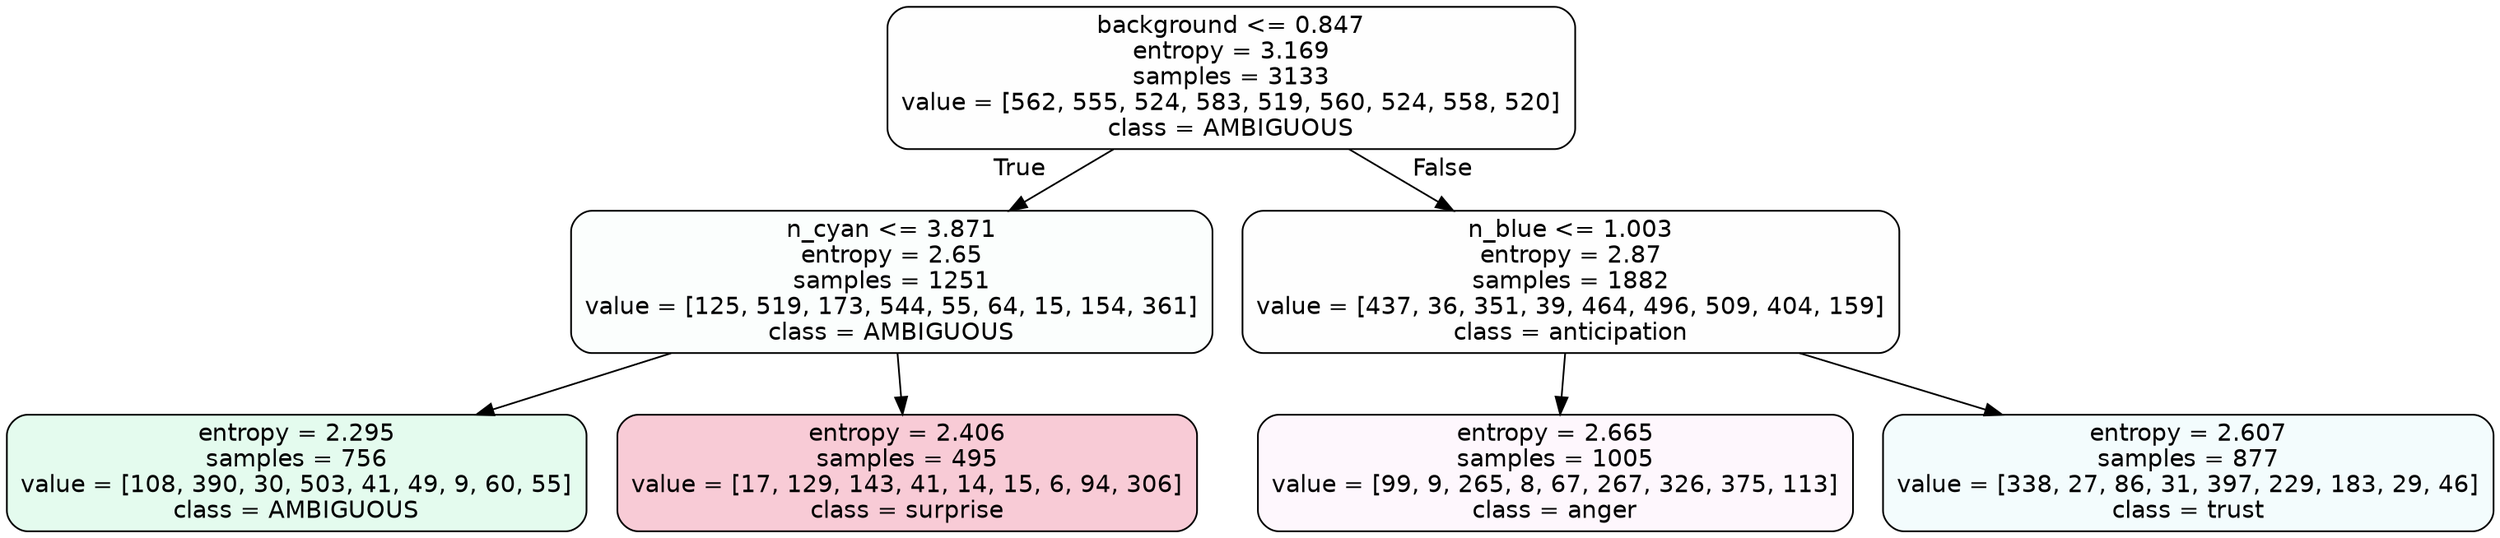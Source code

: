 digraph Tree {
node [shape=box, style="filled, rounded", color="black", fontname=helvetica] ;
edge [fontname=helvetica] ;
0 [label="background <= 0.847\nentropy = 3.169\nsamples = 3133\nvalue = [562, 555, 524, 583, 519, 560, 524, 558, 520]\nclass = AMBIGUOUS", fillcolor="#39e58101"] ;
1 [label="n_cyan <= 3.871\nentropy = 2.65\nsamples = 1251\nvalue = [125, 519, 173, 544, 55, 64, 15, 154, 361]\nclass = AMBIGUOUS", fillcolor="#39e58104"] ;
0 -> 1 [labeldistance=2.5, labelangle=45, headlabel="True"] ;
2 [label="entropy = 2.295\nsamples = 756\nvalue = [108, 390, 30, 503, 41, 49, 9, 60, 55]\nclass = AMBIGUOUS", fillcolor="#39e58122"] ;
1 -> 2 ;
3 [label="entropy = 2.406\nsamples = 495\nvalue = [17, 129, 143, 41, 14, 15, 6, 94, 306]\nclass = surprise", fillcolor="#e5396443"] ;
1 -> 3 ;
4 [label="n_blue <= 1.003\nentropy = 2.87\nsamples = 1882\nvalue = [437, 36, 351, 39, 464, 496, 509, 404, 159]\nclass = anticipation", fillcolor="#8139e501"] ;
0 -> 4 [labeldistance=2.5, labelangle=-45, headlabel="False"] ;
5 [label="entropy = 2.665\nsamples = 1005\nvalue = [99, 9, 265, 8, 67, 267, 326, 375, 113]\nclass = anger", fillcolor="#e539d70a"] ;
4 -> 5 ;
6 [label="entropy = 2.607\nsamples = 877\nvalue = [338, 27, 86, 31, 397, 229, 183, 29, 46]\nclass = trust", fillcolor="#39d7e50f"] ;
4 -> 6 ;
}